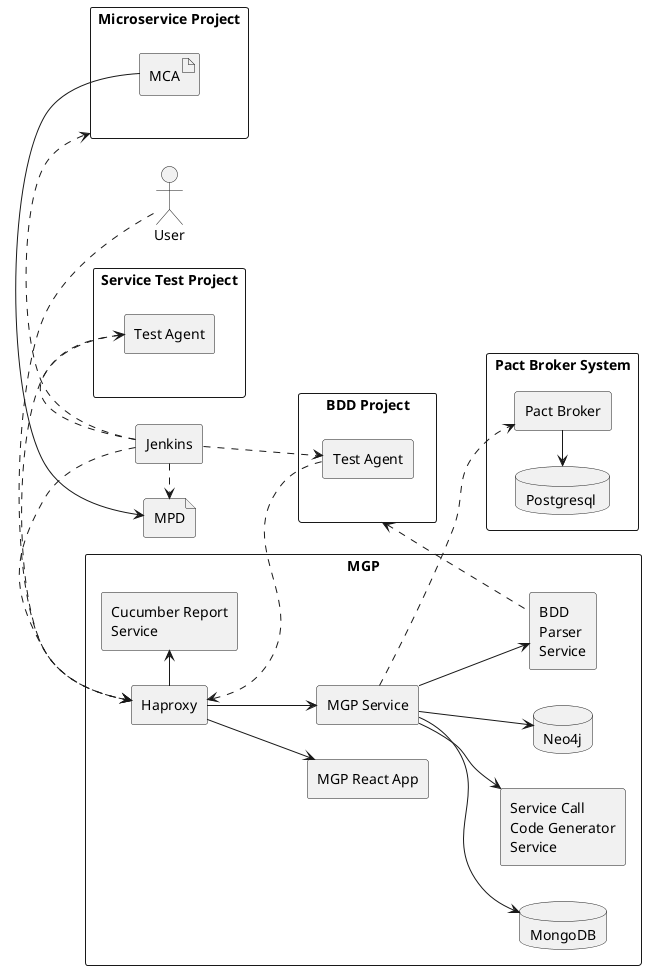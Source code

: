 @startuml
'scale 2
left to right direction
Actor User as u
rectangle Jenkins as j

rectangle "Pact Broker System" {
    rectangle "Pact Broker" as pb
    database "Postgresql " as pg
    pb -l-> pg
}
rectangle "Microservice Project" as mp {
    artifact MCA as mca
}
rectangle "BDD Project" as bddp {
    rectangle "Test Agent" as bta
}
rectangle "Service Test Project" as stp {
    rectangle "Test Agent" as sta
}
file MPD as mpd
rectangle "MGP"{
    rectangle Haproxy as ha
    rectangle "MGP React App" as ra
    rectangle "Service Call\nCode Generator\nService" as cg
    rectangle "BDD\nParser\nService" as bp
    rectangle "Cucumber Report\nService" as cr
    rectangle "MGP Service" as ab
    database "Neo4j" as n
    database "MongoDB" as m
    ha -d-> ra
    ha -> cr
    ha -d-> ab
    ab -d-> n
    ab -d-> m
    ab -d-> cg
    ab -d-> bp
}
j .> sta
j .> bta
ha <. sta
ha <. bta
bp .u.> bddp
u .> ha
j .> ha
ab .d.> pb
j .> mp
mca -> mpd
j .> mpd

stp -[hidden]-> pb
bddp -[hidden]-> pb
@enduml
